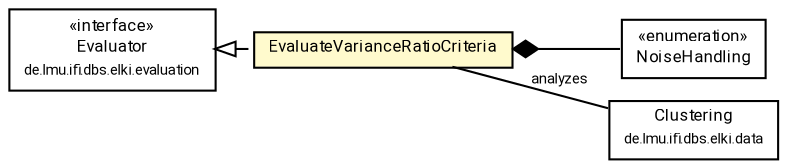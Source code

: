 #!/usr/local/bin/dot
#
# Class diagram 
# Generated by UMLGraph version R5_7_2-60-g0e99a6 (http://www.spinellis.gr/umlgraph/)
#

digraph G {
	graph [fontnames="svg"]
	edge [fontname="Roboto",fontsize=7,labelfontname="Roboto",labelfontsize=7,color="black"];
	node [fontname="Roboto",fontcolor="black",fontsize=8,shape=plaintext,margin=0,width=0,height=0];
	nodesep=0.15;
	ranksep=0.25;
	rankdir=LR;
	// de.lmu.ifi.dbs.elki.evaluation.clustering.internal.EvaluateVarianceRatioCriteria<O>
	c4031636 [label=<<table title="de.lmu.ifi.dbs.elki.evaluation.clustering.internal.EvaluateVarianceRatioCriteria" border="0" cellborder="1" cellspacing="0" cellpadding="2" bgcolor="lemonChiffon" href="EvaluateVarianceRatioCriteria.html" target="_parent">
		<tr><td><table border="0" cellspacing="0" cellpadding="1">
		<tr><td align="center" balign="center"> <font face="Roboto">EvaluateVarianceRatioCriteria</font> </td></tr>
		</table></td></tr>
		</table>>, URL="EvaluateVarianceRatioCriteria.html"];
	// de.lmu.ifi.dbs.elki.evaluation.clustering.internal.NoiseHandling
	c4031640 [label=<<table title="de.lmu.ifi.dbs.elki.evaluation.clustering.internal.NoiseHandling" border="0" cellborder="1" cellspacing="0" cellpadding="2" href="NoiseHandling.html" target="_parent">
		<tr><td><table border="0" cellspacing="0" cellpadding="1">
		<tr><td align="center" balign="center"> &#171;enumeration&#187; </td></tr>
		<tr><td align="center" balign="center"> <font face="Roboto">NoiseHandling</font> </td></tr>
		</table></td></tr>
		</table>>, URL="NoiseHandling.html"];
	// de.lmu.ifi.dbs.elki.data.Clustering<M extends de.lmu.ifi.dbs.elki.data.model.Model>
	c4031656 [label=<<table title="de.lmu.ifi.dbs.elki.data.Clustering" border="0" cellborder="1" cellspacing="0" cellpadding="2" href="../../../data/Clustering.html" target="_parent">
		<tr><td><table border="0" cellspacing="0" cellpadding="1">
		<tr><td align="center" balign="center"> <font face="Roboto">Clustering</font> </td></tr>
		<tr><td align="center" balign="center"> <font face="Roboto" point-size="7.0">de.lmu.ifi.dbs.elki.data</font> </td></tr>
		</table></td></tr>
		</table>>, URL="../../../data/Clustering.html"];
	// de.lmu.ifi.dbs.elki.evaluation.Evaluator
	c4032225 [label=<<table title="de.lmu.ifi.dbs.elki.evaluation.Evaluator" border="0" cellborder="1" cellspacing="0" cellpadding="2" href="../../Evaluator.html" target="_parent">
		<tr><td><table border="0" cellspacing="0" cellpadding="1">
		<tr><td align="center" balign="center"> &#171;interface&#187; </td></tr>
		<tr><td align="center" balign="center"> <font face="Roboto">Evaluator</font> </td></tr>
		<tr><td align="center" balign="center"> <font face="Roboto" point-size="7.0">de.lmu.ifi.dbs.elki.evaluation</font> </td></tr>
		</table></td></tr>
		</table>>, URL="../../Evaluator.html"];
	// de.lmu.ifi.dbs.elki.evaluation.clustering.internal.EvaluateVarianceRatioCriteria<O> implements de.lmu.ifi.dbs.elki.evaluation.Evaluator
	c4032225 -> c4031636 [arrowtail=empty,style=dashed,dir=back,weight=9];
	// de.lmu.ifi.dbs.elki.evaluation.clustering.internal.EvaluateVarianceRatioCriteria<O> composed de.lmu.ifi.dbs.elki.evaluation.clustering.internal.NoiseHandling
	c4031636 -> c4031640 [arrowhead=none,arrowtail=diamond,dir=back,weight=6];
	// de.lmu.ifi.dbs.elki.evaluation.clustering.internal.EvaluateVarianceRatioCriteria<O> assoc de.lmu.ifi.dbs.elki.data.Clustering<M extends de.lmu.ifi.dbs.elki.data.model.Model>
	c4031636 -> c4031656 [arrowhead=none,weight=2,label="analyzes"];
}

